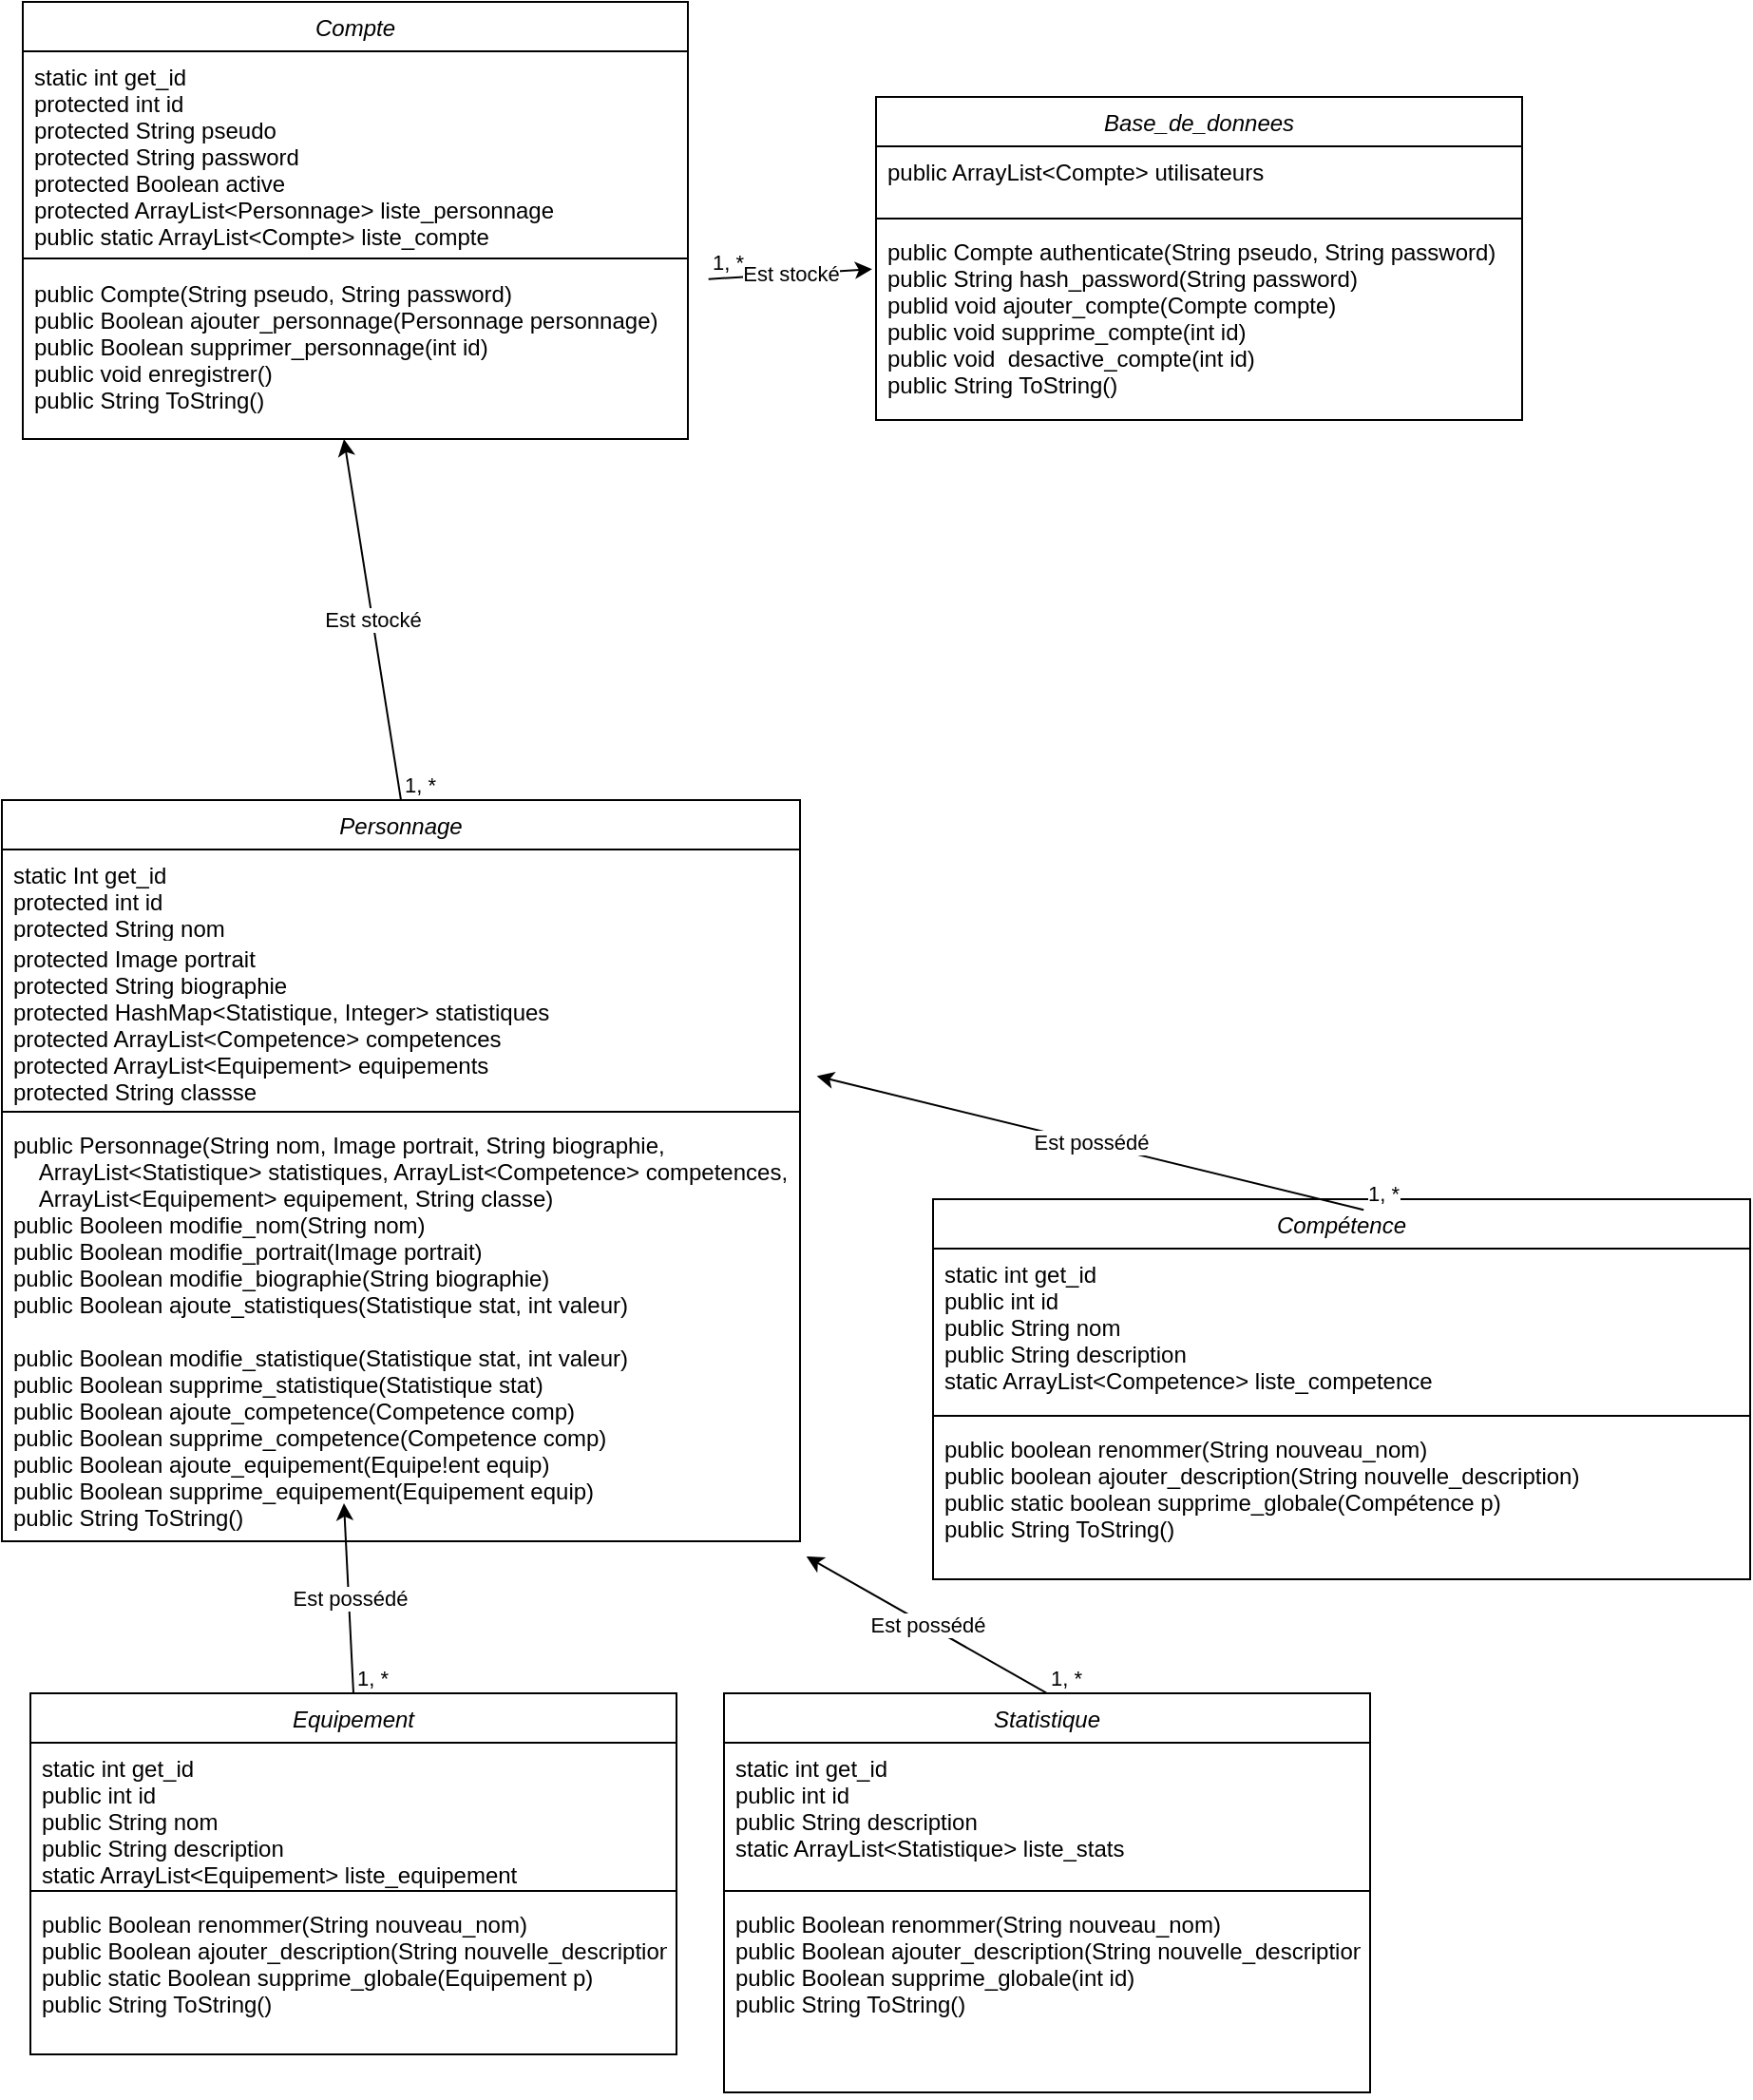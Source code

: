 <mxfile version="26.0.16">
  <diagram name="Page-1" id="Ys_Si_Kp9JGe3EzJ7wWJ">
    <mxGraphModel dx="593" dy="620" grid="1" gridSize="10" guides="1" tooltips="1" connect="1" arrows="1" fold="1" page="1" pageScale="1" pageWidth="827" pageHeight="1169" math="0" shadow="0">
      <root>
        <mxCell id="0" />
        <mxCell id="1" parent="0" />
        <mxCell id="01AiD1RpHDVqo8bFV30B-1" value="Compte" style="swimlane;fontStyle=2;align=center;verticalAlign=top;childLayout=stackLayout;horizontal=1;startSize=26;horizontalStack=0;resizeParent=1;resizeLast=0;collapsible=1;marginBottom=0;rounded=0;shadow=0;strokeWidth=1;" vertex="1" parent="1">
          <mxGeometry x="21" y="110" width="350" height="230" as="geometry">
            <mxRectangle x="230" y="140" width="160" height="26" as="alternateBounds" />
          </mxGeometry>
        </mxCell>
        <mxCell id="01AiD1RpHDVqo8bFV30B-2" value="static int get_id&#xa;protected int id&#xa;protected String pseudo&#xa;protected String password&#xa;protected Boolean active&#xa;protected ArrayList&lt;Personnage&gt; liste_personnage&#xa;public static ArrayList&lt;Compte&gt; liste_compte" style="text;align=left;verticalAlign=top;spacingLeft=4;spacingRight=4;overflow=hidden;rotatable=0;points=[[0,0.5],[1,0.5]];portConstraint=eastwest;" vertex="1" parent="01AiD1RpHDVqo8bFV30B-1">
          <mxGeometry y="26" width="350" height="104" as="geometry" />
        </mxCell>
        <mxCell id="01AiD1RpHDVqo8bFV30B-4" value="" style="line;html=1;strokeWidth=1;align=left;verticalAlign=middle;spacingTop=-1;spacingLeft=3;spacingRight=3;rotatable=0;labelPosition=right;points=[];portConstraint=eastwest;" vertex="1" parent="01AiD1RpHDVqo8bFV30B-1">
          <mxGeometry y="130" width="350" height="10" as="geometry" />
        </mxCell>
        <mxCell id="01AiD1RpHDVqo8bFV30B-5" value="public Compte(String pseudo, String password)&#xa;public Boolean ajouter_personnage(Personnage personnage)&#xa;public Boolean supprimer_personnage(int id)&#xa;public void enregistrer()&#xa;public String ToString()" style="text;align=left;verticalAlign=top;spacingLeft=4;spacingRight=4;overflow=hidden;rotatable=0;points=[[0,0.5],[1,0.5]];portConstraint=eastwest;" vertex="1" parent="01AiD1RpHDVqo8bFV30B-1">
          <mxGeometry y="140" width="350" height="76" as="geometry" />
        </mxCell>
        <mxCell id="01AiD1RpHDVqo8bFV30B-6" value="Base_de_donnees" style="swimlane;fontStyle=2;align=center;verticalAlign=top;childLayout=stackLayout;horizontal=1;startSize=26;horizontalStack=0;resizeParent=1;resizeLast=0;collapsible=1;marginBottom=0;rounded=0;shadow=0;strokeWidth=1;" vertex="1" parent="1">
          <mxGeometry x="470" y="160" width="340" height="170" as="geometry">
            <mxRectangle x="230" y="140" width="160" height="26" as="alternateBounds" />
          </mxGeometry>
        </mxCell>
        <mxCell id="01AiD1RpHDVqo8bFV30B-7" value="public ArrayList&lt;Compte&gt; utilisateurs" style="text;align=left;verticalAlign=top;spacingLeft=4;spacingRight=4;overflow=hidden;rotatable=0;points=[[0,0.5],[1,0.5]];portConstraint=eastwest;" vertex="1" parent="01AiD1RpHDVqo8bFV30B-6">
          <mxGeometry y="26" width="340" height="34" as="geometry" />
        </mxCell>
        <mxCell id="01AiD1RpHDVqo8bFV30B-8" value="" style="line;html=1;strokeWidth=1;align=left;verticalAlign=middle;spacingTop=-1;spacingLeft=3;spacingRight=3;rotatable=0;labelPosition=right;points=[];portConstraint=eastwest;" vertex="1" parent="01AiD1RpHDVqo8bFV30B-6">
          <mxGeometry y="60" width="340" height="8" as="geometry" />
        </mxCell>
        <mxCell id="01AiD1RpHDVqo8bFV30B-9" value="public Compte authenticate(String pseudo, String password)&#xa;public String hash_password(String password)&#xa;publid void ajouter_compte(Compte compte)&#xa;public void supprime_compte(int id)&#xa;public void  desactive_compte(int id)&#xa;public String ToString()" style="text;align=left;verticalAlign=top;spacingLeft=4;spacingRight=4;overflow=hidden;rotatable=0;points=[[0,0.5],[1,0.5]];portConstraint=eastwest;" vertex="1" parent="01AiD1RpHDVqo8bFV30B-6">
          <mxGeometry y="68" width="340" height="102" as="geometry" />
        </mxCell>
        <mxCell id="01AiD1RpHDVqo8bFV30B-10" value="Personnage" style="swimlane;fontStyle=2;align=center;verticalAlign=top;childLayout=stackLayout;horizontal=1;startSize=26;horizontalStack=0;resizeParent=1;resizeLast=0;collapsible=1;marginBottom=0;rounded=0;shadow=0;strokeWidth=1;" vertex="1" parent="1">
          <mxGeometry x="10" y="530" width="420" height="390" as="geometry">
            <mxRectangle x="230" y="140" width="160" height="26" as="alternateBounds" />
          </mxGeometry>
        </mxCell>
        <mxCell id="01AiD1RpHDVqo8bFV30B-11" value="static Int get_id&#xa;protected int id&#xa;protected String nom" style="text;align=left;verticalAlign=top;spacingLeft=4;spacingRight=4;overflow=hidden;rotatable=0;points=[[0,0.5],[1,0.5]];portConstraint=eastwest;" vertex="1" parent="01AiD1RpHDVqo8bFV30B-10">
          <mxGeometry y="26" width="420" height="44" as="geometry" />
        </mxCell>
        <mxCell id="01AiD1RpHDVqo8bFV30B-12" value="protected Image portrait&#xa;protected String biographie&#xa;protected HashMap&lt;Statistique, Integer&gt; statistiques&#xa;protected ArrayList&lt;Competence&gt; competences&#xa;protected ArrayList&lt;Equipement&gt; equipements&#xa;protected String classse " style="text;align=left;verticalAlign=top;spacingLeft=4;spacingRight=4;overflow=hidden;rotatable=0;points=[[0,0.5],[1,0.5]];portConstraint=eastwest;rounded=0;shadow=0;html=0;" vertex="1" parent="01AiD1RpHDVqo8bFV30B-10">
          <mxGeometry y="70" width="420" height="90" as="geometry" />
        </mxCell>
        <mxCell id="01AiD1RpHDVqo8bFV30B-13" value="" style="line;html=1;strokeWidth=1;align=left;verticalAlign=middle;spacingTop=-1;spacingLeft=3;spacingRight=3;rotatable=0;labelPosition=right;points=[];portConstraint=eastwest;" vertex="1" parent="01AiD1RpHDVqo8bFV30B-10">
          <mxGeometry y="160" width="420" height="8" as="geometry" />
        </mxCell>
        <mxCell id="01AiD1RpHDVqo8bFV30B-14" value="public Personnage(String nom, Image portrait, String biographie,&#xa;    ArrayList&lt;Statistique&gt; statistiques, ArrayList&lt;Competence&gt; competences,&#xa;    ArrayList&lt;Equipement&gt; equipement, String classe)&#xa;public Booleen modifie_nom(String nom)&#xa;public Boolean modifie_portrait(Image portrait)&#xa;public Boolean modifie_biographie(String biographie)&#xa;public Boolean ajoute_statistiques(Statistique stat, int valeur)&#xa;&#xa;public Boolean modifie_statistique(Statistique stat, int valeur)&#xa;public Boolean supprime_statistique(Statistique stat)&#xa;public Boolean ajoute_competence(Competence comp)&#xa;public Boolean supprime_competence(Competence comp)&#xa;public Boolean ajoute_equipement(Equipe!ent equip)&#xa;public Boolean supprime_equipement(Equipement equip)&#xa;public String ToString()" style="text;align=left;verticalAlign=top;spacingLeft=4;spacingRight=4;overflow=hidden;rotatable=0;points=[[0,0.5],[1,0.5]];portConstraint=eastwest;" vertex="1" parent="01AiD1RpHDVqo8bFV30B-10">
          <mxGeometry y="168" width="420" height="222" as="geometry" />
        </mxCell>
        <mxCell id="01AiD1RpHDVqo8bFV30B-15" value="Compétence" style="swimlane;fontStyle=2;align=center;verticalAlign=top;childLayout=stackLayout;horizontal=1;startSize=26;horizontalStack=0;resizeParent=1;resizeLast=0;collapsible=1;marginBottom=0;rounded=0;shadow=0;strokeWidth=1;" vertex="1" parent="1">
          <mxGeometry x="500" y="740" width="430" height="200" as="geometry">
            <mxRectangle x="230" y="140" width="160" height="26" as="alternateBounds" />
          </mxGeometry>
        </mxCell>
        <mxCell id="01AiD1RpHDVqo8bFV30B-16" value="static int get_id&#xa;public int id&#xa;public String nom&#xa;public String description&#xa;static ArrayList&lt;Competence&gt; liste_competence&#xa;" style="text;align=left;verticalAlign=top;spacingLeft=4;spacingRight=4;overflow=hidden;rotatable=0;points=[[0,0.5],[1,0.5]];portConstraint=eastwest;" vertex="1" parent="01AiD1RpHDVqo8bFV30B-15">
          <mxGeometry y="26" width="430" height="84" as="geometry" />
        </mxCell>
        <mxCell id="01AiD1RpHDVqo8bFV30B-17" value="" style="line;html=1;strokeWidth=1;align=left;verticalAlign=middle;spacingTop=-1;spacingLeft=3;spacingRight=3;rotatable=0;labelPosition=right;points=[];portConstraint=eastwest;" vertex="1" parent="01AiD1RpHDVqo8bFV30B-15">
          <mxGeometry y="110" width="430" height="8" as="geometry" />
        </mxCell>
        <mxCell id="01AiD1RpHDVqo8bFV30B-18" value="public boolean renommer(String nouveau_nom)&#xa;public boolean ajouter_description(String nouvelle_description)&#xa;public static boolean supprime_globale(Compétence p)&#xa;public String ToString()" style="text;align=left;verticalAlign=top;spacingLeft=4;spacingRight=4;overflow=hidden;rotatable=0;points=[[0,0.5],[1,0.5]];portConstraint=eastwest;" vertex="1" parent="01AiD1RpHDVqo8bFV30B-15">
          <mxGeometry y="118" width="430" height="82" as="geometry" />
        </mxCell>
        <mxCell id="01AiD1RpHDVqo8bFV30B-19" value="Statistique" style="swimlane;fontStyle=2;align=center;verticalAlign=top;childLayout=stackLayout;horizontal=1;startSize=26;horizontalStack=0;resizeParent=1;resizeLast=0;collapsible=1;marginBottom=0;rounded=0;shadow=0;strokeWidth=1;" vertex="1" parent="1">
          <mxGeometry x="390" y="1000" width="340" height="210" as="geometry">
            <mxRectangle x="230" y="140" width="160" height="26" as="alternateBounds" />
          </mxGeometry>
        </mxCell>
        <mxCell id="01AiD1RpHDVqo8bFV30B-20" value="static int get_id&#xa;public int id&#xa;public String description&#xa;static ArrayList&lt;Statistique&gt; liste_stats" style="text;align=left;verticalAlign=top;spacingLeft=4;spacingRight=4;overflow=hidden;rotatable=0;points=[[0,0.5],[1,0.5]];portConstraint=eastwest;" vertex="1" parent="01AiD1RpHDVqo8bFV30B-19">
          <mxGeometry y="26" width="340" height="74" as="geometry" />
        </mxCell>
        <mxCell id="01AiD1RpHDVqo8bFV30B-21" value="" style="line;html=1;strokeWidth=1;align=left;verticalAlign=middle;spacingTop=-1;spacingLeft=3;spacingRight=3;rotatable=0;labelPosition=right;points=[];portConstraint=eastwest;" vertex="1" parent="01AiD1RpHDVqo8bFV30B-19">
          <mxGeometry y="100" width="340" height="8" as="geometry" />
        </mxCell>
        <mxCell id="01AiD1RpHDVqo8bFV30B-22" value="public Boolean renommer(String nouveau_nom)&#xa;public Boolean ajouter_description(String nouvelle_description)&#xa;public Boolean supprime_globale(int id)&#xa;public String ToString()" style="text;align=left;verticalAlign=top;spacingLeft=4;spacingRight=4;overflow=hidden;rotatable=0;points=[[0,0.5],[1,0.5]];portConstraint=eastwest;" vertex="1" parent="01AiD1RpHDVqo8bFV30B-19">
          <mxGeometry y="108" width="340" height="102" as="geometry" />
        </mxCell>
        <mxCell id="01AiD1RpHDVqo8bFV30B-23" value="Est stocké" style="endArrow=classic;html=1;rounded=0;exitX=1.031;exitY=0.077;exitDx=0;exitDy=0;exitPerimeter=0;entryX=-0.006;entryY=0.222;entryDx=0;entryDy=0;entryPerimeter=0;" edge="1" parent="1" source="01AiD1RpHDVqo8bFV30B-5" target="01AiD1RpHDVqo8bFV30B-9">
          <mxGeometry relative="1" as="geometry">
            <mxPoint x="350" y="260" as="sourcePoint" />
            <mxPoint x="510" y="260" as="targetPoint" />
          </mxGeometry>
        </mxCell>
        <mxCell id="01AiD1RpHDVqo8bFV30B-24" value="1, *" style="edgeLabel;resizable=0;html=1;;align=left;verticalAlign=bottom;" connectable="0" vertex="1" parent="01AiD1RpHDVqo8bFV30B-23">
          <mxGeometry x="-1" relative="1" as="geometry" />
        </mxCell>
        <mxCell id="01AiD1RpHDVqo8bFV30B-25" value="&lt;div&gt;&lt;br&gt;&lt;/div&gt;&lt;div&gt;&lt;br&gt;&lt;/div&gt;" style="edgeLabel;resizable=0;html=1;;align=right;verticalAlign=bottom;" connectable="0" vertex="1" parent="01AiD1RpHDVqo8bFV30B-23">
          <mxGeometry x="1" relative="1" as="geometry" />
        </mxCell>
        <mxCell id="01AiD1RpHDVqo8bFV30B-26" value="Est stocké" style="endArrow=classic;html=1;rounded=0;exitX=0.5;exitY=0;exitDx=0;exitDy=0;" edge="1" parent="1" source="01AiD1RpHDVqo8bFV30B-10">
          <mxGeometry relative="1" as="geometry">
            <mxPoint x="70" y="463" as="sourcePoint" />
            <mxPoint x="190" y="340" as="targetPoint" />
          </mxGeometry>
        </mxCell>
        <mxCell id="01AiD1RpHDVqo8bFV30B-27" value="1, *" style="edgeLabel;resizable=0;html=1;;align=left;verticalAlign=bottom;" connectable="0" vertex="1" parent="01AiD1RpHDVqo8bFV30B-26">
          <mxGeometry x="-1" relative="1" as="geometry" />
        </mxCell>
        <mxCell id="01AiD1RpHDVqo8bFV30B-28" value="&lt;div&gt;&lt;br&gt;&lt;/div&gt;&lt;div&gt;&lt;br&gt;&lt;/div&gt;" style="edgeLabel;resizable=0;html=1;;align=right;verticalAlign=bottom;" connectable="0" vertex="1" parent="01AiD1RpHDVqo8bFV30B-26">
          <mxGeometry x="1" relative="1" as="geometry" />
        </mxCell>
        <mxCell id="01AiD1RpHDVqo8bFV30B-29" value="Est possédé" style="endArrow=classic;html=1;rounded=0;exitX=0.5;exitY=0;exitDx=0;exitDy=0;" edge="1" parent="1" source="01AiD1RpHDVqo8bFV30B-38">
          <mxGeometry relative="1" as="geometry">
            <mxPoint x="220" y="970" as="sourcePoint" />
            <mxPoint x="190" y="900" as="targetPoint" />
          </mxGeometry>
        </mxCell>
        <mxCell id="01AiD1RpHDVqo8bFV30B-30" value="1, *" style="edgeLabel;resizable=0;html=1;;align=left;verticalAlign=bottom;" connectable="0" vertex="1" parent="01AiD1RpHDVqo8bFV30B-29">
          <mxGeometry x="-1" relative="1" as="geometry" />
        </mxCell>
        <mxCell id="01AiD1RpHDVqo8bFV30B-31" value="&lt;div&gt;&lt;br&gt;&lt;/div&gt;&lt;div&gt;&lt;br&gt;&lt;/div&gt;" style="edgeLabel;resizable=0;html=1;;align=right;verticalAlign=bottom;" connectable="0" vertex="1" parent="01AiD1RpHDVqo8bFV30B-29">
          <mxGeometry x="1" relative="1" as="geometry" />
        </mxCell>
        <mxCell id="01AiD1RpHDVqo8bFV30B-32" value="Est possédé" style="endArrow=classic;html=1;rounded=0;exitX=0.527;exitY=0.028;exitDx=0;exitDy=0;entryX=1.021;entryY=0.836;entryDx=0;entryDy=0;entryPerimeter=0;exitPerimeter=0;" edge="1" parent="1" source="01AiD1RpHDVqo8bFV30B-15" target="01AiD1RpHDVqo8bFV30B-12">
          <mxGeometry relative="1" as="geometry">
            <mxPoint x="487" y="740" as="sourcePoint" />
            <mxPoint x="457" y="620" as="targetPoint" />
          </mxGeometry>
        </mxCell>
        <mxCell id="01AiD1RpHDVqo8bFV30B-33" value="1, *" style="edgeLabel;resizable=0;html=1;;align=left;verticalAlign=bottom;" connectable="0" vertex="1" parent="01AiD1RpHDVqo8bFV30B-32">
          <mxGeometry x="-1" relative="1" as="geometry" />
        </mxCell>
        <mxCell id="01AiD1RpHDVqo8bFV30B-34" value="&lt;div&gt;&lt;br&gt;&lt;/div&gt;&lt;div&gt;&lt;br&gt;&lt;/div&gt;" style="edgeLabel;resizable=0;html=1;;align=right;verticalAlign=bottom;" connectable="0" vertex="1" parent="01AiD1RpHDVqo8bFV30B-32">
          <mxGeometry x="1" relative="1" as="geometry" />
        </mxCell>
        <mxCell id="01AiD1RpHDVqo8bFV30B-35" value="Est possédé" style="endArrow=classic;html=1;rounded=0;exitX=0.5;exitY=0;exitDx=0;exitDy=0;entryX=1.008;entryY=1.036;entryDx=0;entryDy=0;entryPerimeter=0;" edge="1" parent="1" source="01AiD1RpHDVqo8bFV30B-19" target="01AiD1RpHDVqo8bFV30B-14">
          <mxGeometry relative="1" as="geometry">
            <mxPoint x="680" y="911" as="sourcePoint" />
            <mxPoint x="650" y="791" as="targetPoint" />
          </mxGeometry>
        </mxCell>
        <mxCell id="01AiD1RpHDVqo8bFV30B-36" value="1, *" style="edgeLabel;resizable=0;html=1;;align=left;verticalAlign=bottom;" connectable="0" vertex="1" parent="01AiD1RpHDVqo8bFV30B-35">
          <mxGeometry x="-1" relative="1" as="geometry" />
        </mxCell>
        <mxCell id="01AiD1RpHDVqo8bFV30B-37" value="&lt;div&gt;&lt;br&gt;&lt;/div&gt;&lt;div&gt;&lt;br&gt;&lt;/div&gt;" style="edgeLabel;resizable=0;html=1;;align=right;verticalAlign=bottom;" connectable="0" vertex="1" parent="01AiD1RpHDVqo8bFV30B-35">
          <mxGeometry x="1" relative="1" as="geometry" />
        </mxCell>
        <mxCell id="01AiD1RpHDVqo8bFV30B-38" value="Equipement" style="swimlane;fontStyle=2;align=center;verticalAlign=top;childLayout=stackLayout;horizontal=1;startSize=26;horizontalStack=0;resizeParent=1;resizeLast=0;collapsible=1;marginBottom=0;rounded=0;shadow=0;strokeWidth=1;" vertex="1" parent="1">
          <mxGeometry x="25" y="1000" width="340" height="190" as="geometry">
            <mxRectangle x="230" y="140" width="160" height="26" as="alternateBounds" />
          </mxGeometry>
        </mxCell>
        <mxCell id="01AiD1RpHDVqo8bFV30B-39" value="static int get_id&#xa;public int id&#xa;public String nom&#xa;public String description&#xa;static ArrayList&lt;Equipement&gt; liste_equipement" style="text;align=left;verticalAlign=top;spacingLeft=4;spacingRight=4;overflow=hidden;rotatable=0;points=[[0,0.5],[1,0.5]];portConstraint=eastwest;" vertex="1" parent="01AiD1RpHDVqo8bFV30B-38">
          <mxGeometry y="26" width="340" height="74" as="geometry" />
        </mxCell>
        <mxCell id="01AiD1RpHDVqo8bFV30B-40" value="" style="line;html=1;strokeWidth=1;align=left;verticalAlign=middle;spacingTop=-1;spacingLeft=3;spacingRight=3;rotatable=0;labelPosition=right;points=[];portConstraint=eastwest;" vertex="1" parent="01AiD1RpHDVqo8bFV30B-38">
          <mxGeometry y="100" width="340" height="8" as="geometry" />
        </mxCell>
        <mxCell id="01AiD1RpHDVqo8bFV30B-41" value="public Boolean renommer(String nouveau_nom)&#xa;public Boolean ajouter_description(String nouvelle_description)&#xa;public static Boolean supprime_globale(Equipement p)&#xa;public String ToString()" style="text;align=left;verticalAlign=top;spacingLeft=4;spacingRight=4;overflow=hidden;rotatable=0;points=[[0,0.5],[1,0.5]];portConstraint=eastwest;" vertex="1" parent="01AiD1RpHDVqo8bFV30B-38">
          <mxGeometry y="108" width="340" height="82" as="geometry" />
        </mxCell>
      </root>
    </mxGraphModel>
  </diagram>
</mxfile>

